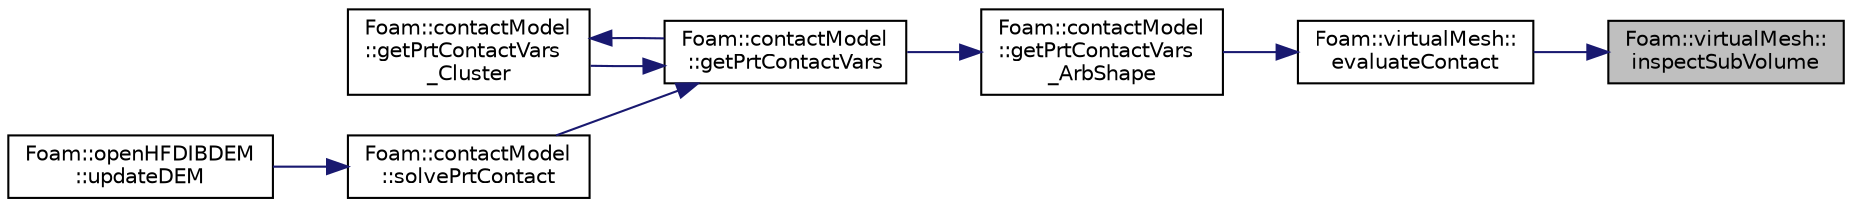 digraph "Foam::virtualMesh::inspectSubVolume"
{
 // LATEX_PDF_SIZE
  edge [fontname="Helvetica",fontsize="10",labelfontname="Helvetica",labelfontsize="10"];
  node [fontname="Helvetica",fontsize="10",shape=record];
  rankdir="RL";
  Node1 [label="Foam::virtualMesh::\linspectSubVolume",height=0.2,width=0.4,color="black", fillcolor="grey75", style="filled", fontcolor="black",tooltip=" "];
  Node1 -> Node2 [dir="back",color="midnightblue",fontsize="10",style="solid"];
  Node2 [label="Foam::virtualMesh::\levaluateContact",height=0.2,width=0.4,color="black", fillcolor="white", style="filled",URL="$classFoam_1_1virtualMesh.html#a961b3a9418c9ce2f5388c8e7b0852bb1",tooltip=" "];
  Node2 -> Node3 [dir="back",color="midnightblue",fontsize="10",style="solid"];
  Node3 [label="Foam::contactModel\l::getPrtContactVars\l_ArbShape",height=0.2,width=0.4,color="black", fillcolor="white", style="filled",URL="$namespaceFoam_1_1contactModel.html#affea46ca989ed5be0824017124786db1",tooltip=" "];
  Node3 -> Node4 [dir="back",color="midnightblue",fontsize="10",style="solid"];
  Node4 [label="Foam::contactModel\l::getPrtContactVars",height=0.2,width=0.4,color="black", fillcolor="white", style="filled",URL="$namespaceFoam_1_1contactModel.html#a41d20b48eda69585f2d02a2ff97685c2",tooltip=" "];
  Node4 -> Node5 [dir="back",color="midnightblue",fontsize="10",style="solid"];
  Node5 [label="Foam::contactModel\l::getPrtContactVars\l_Cluster",height=0.2,width=0.4,color="black", fillcolor="white", style="filled",URL="$namespaceFoam_1_1contactModel.html#a4dc940ebf284cecacb1bf559c238e6af",tooltip=" "];
  Node5 -> Node4 [dir="back",color="midnightblue",fontsize="10",style="solid"];
  Node4 -> Node6 [dir="back",color="midnightblue",fontsize="10",style="solid"];
  Node6 [label="Foam::contactModel\l::solvePrtContact",height=0.2,width=0.4,color="black", fillcolor="white", style="filled",URL="$namespaceFoam_1_1contactModel.html#a1015511181f3011430c3a9acf645df75",tooltip=" "];
  Node6 -> Node7 [dir="back",color="midnightblue",fontsize="10",style="solid"];
  Node7 [label="Foam::openHFDIBDEM\l::updateDEM",height=0.2,width=0.4,color="black", fillcolor="white", style="filled",URL="$classFoam_1_1openHFDIBDEM.html#a631520a4cab61268624eada0bb3497f0",tooltip=" "];
}
